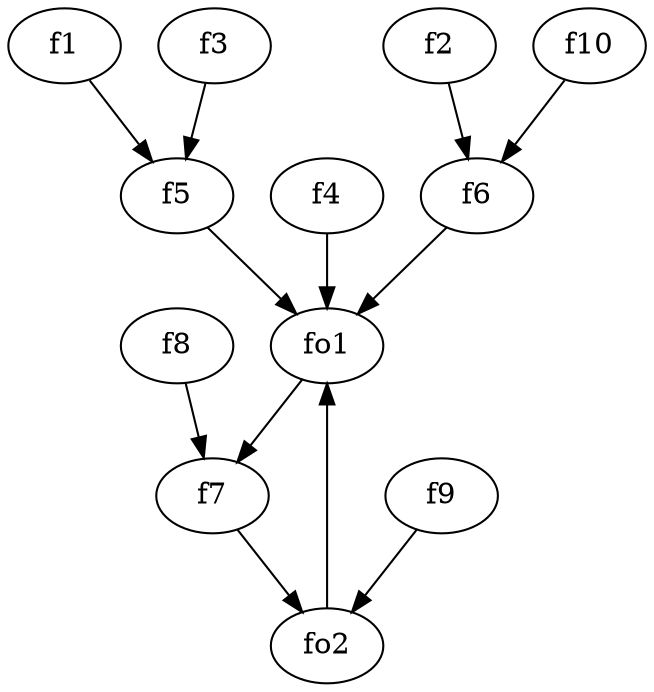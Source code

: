 strict digraph  {
f1;
f2;
f3;
f4;
f5;
f6;
f7;
f8;
f9;
f10;
fo1;
fo2;
f1 -> f5  [weight=2];
f2 -> f6  [weight=2];
f3 -> f5  [weight=2];
f4 -> fo1  [weight=2];
f5 -> fo1  [weight=2];
f6 -> fo1  [weight=2];
f7 -> fo2  [weight=2];
f8 -> f7  [weight=2];
f9 -> fo2  [weight=2];
f10 -> f6  [weight=2];
fo1 -> f7  [weight=2];
fo2 -> fo1  [weight=2];
}
